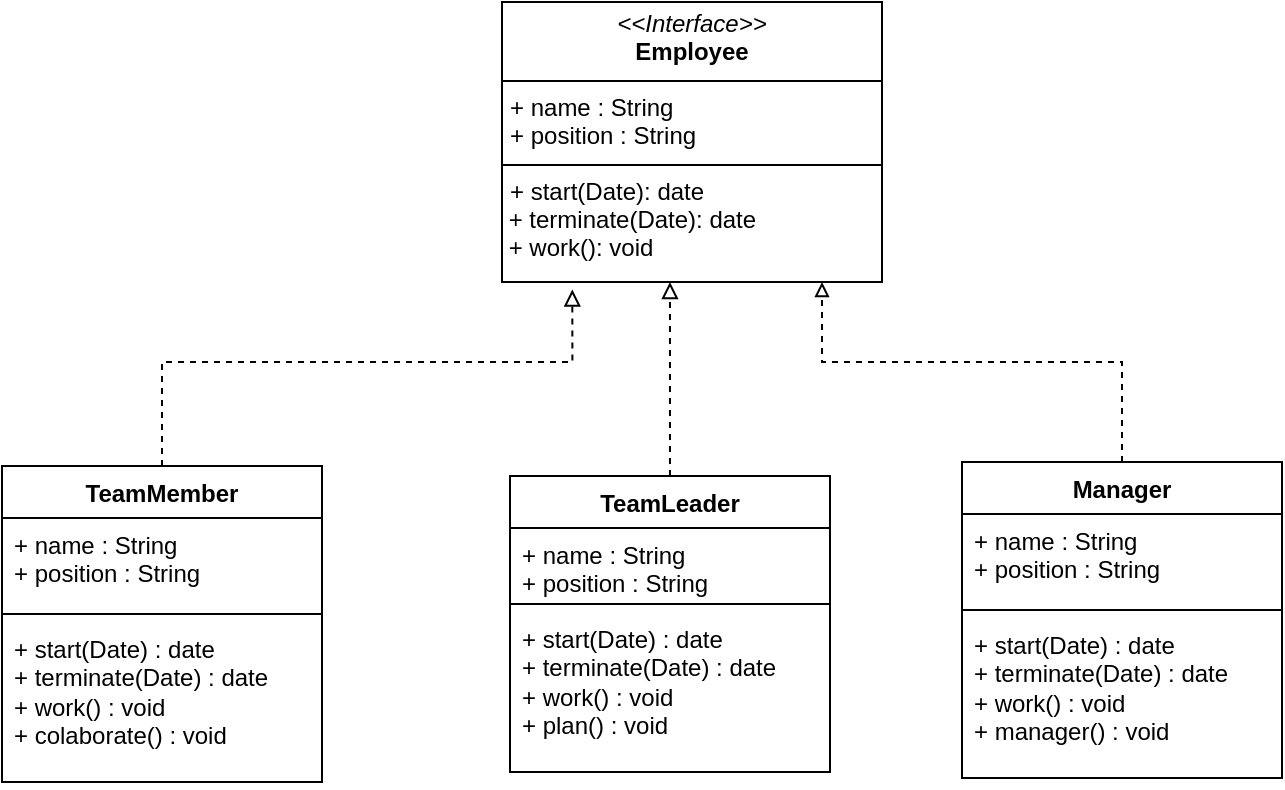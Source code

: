 <mxfile version="24.2.3" type="github">
  <diagram name="Página-1" id="Zz3LHBtKeq-96lKsclH2">
    <mxGraphModel dx="857" dy="573" grid="1" gridSize="10" guides="1" tooltips="1" connect="1" arrows="1" fold="1" page="1" pageScale="1" pageWidth="827" pageHeight="1169" math="0" shadow="0">
      <root>
        <mxCell id="0" />
        <mxCell id="1" parent="0" />
        <mxCell id="lURi1AwwKtQnnZvf4Rh--5" value="TeamMember" style="swimlane;fontStyle=1;align=center;verticalAlign=top;childLayout=stackLayout;horizontal=1;startSize=26;horizontalStack=0;resizeParent=1;resizeParentMax=0;resizeLast=0;collapsible=1;marginBottom=0;whiteSpace=wrap;html=1;" vertex="1" parent="1">
          <mxGeometry x="80" y="372" width="160" height="158" as="geometry" />
        </mxCell>
        <mxCell id="lURi1AwwKtQnnZvf4Rh--6" value="+ name : String&lt;div&gt;+ position : String&lt;/div&gt;" style="text;strokeColor=none;fillColor=none;align=left;verticalAlign=top;spacingLeft=4;spacingRight=4;overflow=hidden;rotatable=0;points=[[0,0.5],[1,0.5]];portConstraint=eastwest;whiteSpace=wrap;html=1;" vertex="1" parent="lURi1AwwKtQnnZvf4Rh--5">
          <mxGeometry y="26" width="160" height="44" as="geometry" />
        </mxCell>
        <mxCell id="lURi1AwwKtQnnZvf4Rh--7" value="" style="line;strokeWidth=1;fillColor=none;align=left;verticalAlign=middle;spacingTop=-1;spacingLeft=3;spacingRight=3;rotatable=0;labelPosition=right;points=[];portConstraint=eastwest;strokeColor=inherit;" vertex="1" parent="lURi1AwwKtQnnZvf4Rh--5">
          <mxGeometry y="70" width="160" height="8" as="geometry" />
        </mxCell>
        <mxCell id="lURi1AwwKtQnnZvf4Rh--8" value="+ start(Date) : date&lt;div&gt;+ terminate(Date) : date&lt;/div&gt;&lt;div&gt;+ work() : void&lt;/div&gt;&lt;div&gt;+ colaborate() : void&amp;nbsp;&lt;/div&gt;" style="text;strokeColor=none;fillColor=none;align=left;verticalAlign=top;spacingLeft=4;spacingRight=4;overflow=hidden;rotatable=0;points=[[0,0.5],[1,0.5]];portConstraint=eastwest;whiteSpace=wrap;html=1;" vertex="1" parent="lURi1AwwKtQnnZvf4Rh--5">
          <mxGeometry y="78" width="160" height="80" as="geometry" />
        </mxCell>
        <mxCell id="lURi1AwwKtQnnZvf4Rh--9" value="TeamLeader" style="swimlane;fontStyle=1;align=center;verticalAlign=top;childLayout=stackLayout;horizontal=1;startSize=26;horizontalStack=0;resizeParent=1;resizeParentMax=0;resizeLast=0;collapsible=1;marginBottom=0;whiteSpace=wrap;html=1;" vertex="1" parent="1">
          <mxGeometry x="334" y="377" width="160" height="148" as="geometry" />
        </mxCell>
        <mxCell id="lURi1AwwKtQnnZvf4Rh--10" value="+ name : String&lt;div&gt;+ position : String&lt;/div&gt;" style="text;strokeColor=none;fillColor=none;align=left;verticalAlign=top;spacingLeft=4;spacingRight=4;overflow=hidden;rotatable=0;points=[[0,0.5],[1,0.5]];portConstraint=eastwest;whiteSpace=wrap;html=1;" vertex="1" parent="lURi1AwwKtQnnZvf4Rh--9">
          <mxGeometry y="26" width="160" height="34" as="geometry" />
        </mxCell>
        <mxCell id="lURi1AwwKtQnnZvf4Rh--11" value="" style="line;strokeWidth=1;fillColor=none;align=left;verticalAlign=middle;spacingTop=-1;spacingLeft=3;spacingRight=3;rotatable=0;labelPosition=right;points=[];portConstraint=eastwest;strokeColor=inherit;" vertex="1" parent="lURi1AwwKtQnnZvf4Rh--9">
          <mxGeometry y="60" width="160" height="8" as="geometry" />
        </mxCell>
        <mxCell id="lURi1AwwKtQnnZvf4Rh--12" value="+ start(Date) : date&lt;div&gt;+ terminate(Date) : date&lt;/div&gt;&lt;div&gt;+ work() : void&lt;/div&gt;&lt;div&gt;+ plan() : void&amp;nbsp;&lt;/div&gt;" style="text;strokeColor=none;fillColor=none;align=left;verticalAlign=top;spacingLeft=4;spacingRight=4;overflow=hidden;rotatable=0;points=[[0,0.5],[1,0.5]];portConstraint=eastwest;whiteSpace=wrap;html=1;" vertex="1" parent="lURi1AwwKtQnnZvf4Rh--9">
          <mxGeometry y="68" width="160" height="80" as="geometry" />
        </mxCell>
        <mxCell id="lURi1AwwKtQnnZvf4Rh--18" style="edgeStyle=orthogonalEdgeStyle;rounded=0;orthogonalLoop=1;jettySize=auto;html=1;dashed=1;strokeColor=default;endSize=5;endArrow=block;endFill=0;" edge="1" parent="1" source="lURi1AwwKtQnnZvf4Rh--13" target="lURi1AwwKtQnnZvf4Rh--17">
          <mxGeometry relative="1" as="geometry">
            <Array as="points">
              <mxPoint x="640" y="320" />
              <mxPoint x="490" y="320" />
            </Array>
          </mxGeometry>
        </mxCell>
        <mxCell id="lURi1AwwKtQnnZvf4Rh--13" value="Manager" style="swimlane;fontStyle=1;align=center;verticalAlign=top;childLayout=stackLayout;horizontal=1;startSize=26;horizontalStack=0;resizeParent=1;resizeParentMax=0;resizeLast=0;collapsible=1;marginBottom=0;whiteSpace=wrap;html=1;" vertex="1" parent="1">
          <mxGeometry x="560" y="370" width="160" height="158" as="geometry" />
        </mxCell>
        <mxCell id="lURi1AwwKtQnnZvf4Rh--14" value="+ name : String&lt;div&gt;+ position : String&lt;/div&gt;" style="text;strokeColor=none;fillColor=none;align=left;verticalAlign=top;spacingLeft=4;spacingRight=4;overflow=hidden;rotatable=0;points=[[0,0.5],[1,0.5]];portConstraint=eastwest;whiteSpace=wrap;html=1;" vertex="1" parent="lURi1AwwKtQnnZvf4Rh--13">
          <mxGeometry y="26" width="160" height="44" as="geometry" />
        </mxCell>
        <mxCell id="lURi1AwwKtQnnZvf4Rh--15" value="" style="line;strokeWidth=1;fillColor=none;align=left;verticalAlign=middle;spacingTop=-1;spacingLeft=3;spacingRight=3;rotatable=0;labelPosition=right;points=[];portConstraint=eastwest;strokeColor=inherit;" vertex="1" parent="lURi1AwwKtQnnZvf4Rh--13">
          <mxGeometry y="70" width="160" height="8" as="geometry" />
        </mxCell>
        <mxCell id="lURi1AwwKtQnnZvf4Rh--16" value="+ start(Date) : date&lt;div&gt;+ terminate(Date) : date&lt;/div&gt;&lt;div&gt;+ work() : void&lt;/div&gt;&lt;div&gt;+ manager() : void&amp;nbsp;&lt;/div&gt;" style="text;strokeColor=none;fillColor=none;align=left;verticalAlign=top;spacingLeft=4;spacingRight=4;overflow=hidden;rotatable=0;points=[[0,0.5],[1,0.5]];portConstraint=eastwest;whiteSpace=wrap;html=1;" vertex="1" parent="lURi1AwwKtQnnZvf4Rh--13">
          <mxGeometry y="78" width="160" height="80" as="geometry" />
        </mxCell>
        <mxCell id="lURi1AwwKtQnnZvf4Rh--17" value="&lt;p style=&quot;margin:0px;margin-top:4px;text-align:center;&quot;&gt;&lt;i&gt;&amp;lt;&amp;lt;Interface&amp;gt;&amp;gt;&lt;/i&gt;&lt;br&gt;&lt;b&gt;Employee&lt;/b&gt;&lt;/p&gt;&lt;hr size=&quot;1&quot; style=&quot;border-style:solid;&quot;&gt;&lt;p style=&quot;margin:0px;margin-left:4px;&quot;&gt;+ name : String&lt;br&gt;+ position : String&lt;/p&gt;&lt;hr size=&quot;1&quot; style=&quot;border-style:solid;&quot;&gt;&lt;p style=&quot;margin:0px;margin-left:4px;&quot;&gt;+ start(Date): date&lt;/p&gt;&lt;div&gt;&amp;nbsp;+ terminate(Date): date&lt;/div&gt;&lt;div&gt;&amp;nbsp;+ work(): void&lt;/div&gt;" style="verticalAlign=top;align=left;overflow=fill;html=1;whiteSpace=wrap;" vertex="1" parent="1">
          <mxGeometry x="330" y="140" width="190" height="140" as="geometry" />
        </mxCell>
        <mxCell id="lURi1AwwKtQnnZvf4Rh--21" style="edgeStyle=orthogonalEdgeStyle;rounded=0;orthogonalLoop=1;jettySize=auto;html=1;entryX=0.442;entryY=1;entryDx=0;entryDy=0;entryPerimeter=0;dashed=1;endArrow=block;endFill=0;" edge="1" parent="1" source="lURi1AwwKtQnnZvf4Rh--9" target="lURi1AwwKtQnnZvf4Rh--17">
          <mxGeometry relative="1" as="geometry" />
        </mxCell>
        <mxCell id="lURi1AwwKtQnnZvf4Rh--23" style="edgeStyle=orthogonalEdgeStyle;rounded=0;orthogonalLoop=1;jettySize=auto;html=1;entryX=0.185;entryY=1.027;entryDx=0;entryDy=0;entryPerimeter=0;dashed=1;endArrow=block;endFill=0;" edge="1" parent="1" source="lURi1AwwKtQnnZvf4Rh--5" target="lURi1AwwKtQnnZvf4Rh--17">
          <mxGeometry relative="1" as="geometry">
            <Array as="points">
              <mxPoint x="160" y="320" />
              <mxPoint x="365" y="320" />
            </Array>
          </mxGeometry>
        </mxCell>
      </root>
    </mxGraphModel>
  </diagram>
</mxfile>
